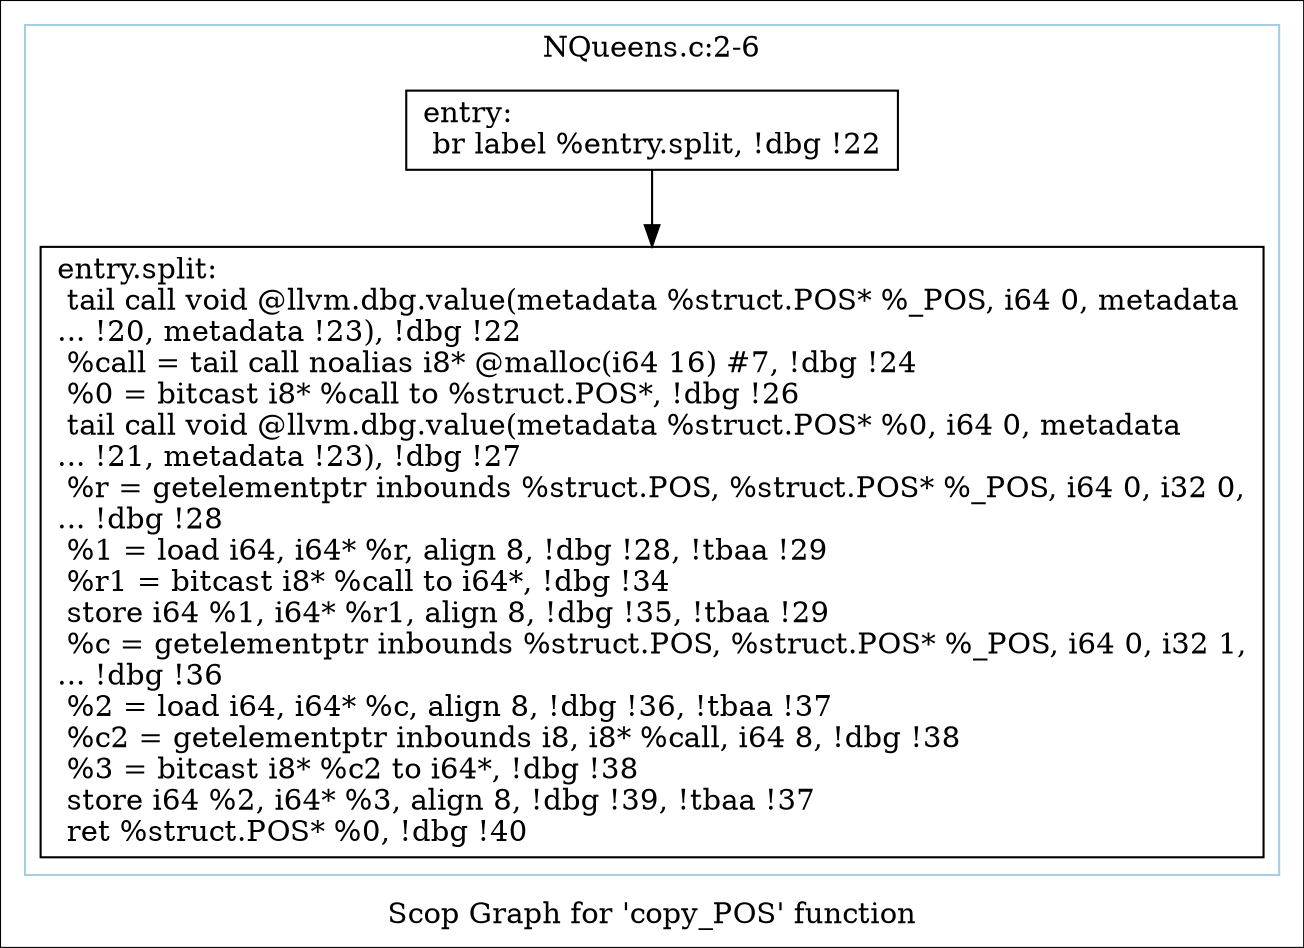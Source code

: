 digraph "Scop Graph for 'copy_POS' function" {
	label="Scop Graph for 'copy_POS' function";

	Node0xa68ffb0 [shape=record,label="{entry:\l  br label %entry.split, !dbg !22\l}"];
	Node0xa68ffb0 -> Node0xa6538c0;
	Node0xa6538c0 [shape=record,label="{entry.split:                                      \l  tail call void @llvm.dbg.value(metadata %struct.POS* %_POS, i64 0, metadata\l... !20, metadata !23), !dbg !22\l  %call = tail call noalias i8* @malloc(i64 16) #7, !dbg !24\l  %0 = bitcast i8* %call to %struct.POS*, !dbg !26\l  tail call void @llvm.dbg.value(metadata %struct.POS* %0, i64 0, metadata\l... !21, metadata !23), !dbg !27\l  %r = getelementptr inbounds %struct.POS, %struct.POS* %_POS, i64 0, i32 0,\l... !dbg !28\l  %1 = load i64, i64* %r, align 8, !dbg !28, !tbaa !29\l  %r1 = bitcast i8* %call to i64*, !dbg !34\l  store i64 %1, i64* %r1, align 8, !dbg !35, !tbaa !29\l  %c = getelementptr inbounds %struct.POS, %struct.POS* %_POS, i64 0, i32 1,\l... !dbg !36\l  %2 = load i64, i64* %c, align 8, !dbg !36, !tbaa !37\l  %c2 = getelementptr inbounds i8, i8* %call, i64 8, !dbg !38\l  %3 = bitcast i8* %c2 to i64*, !dbg !38\l  store i64 %2, i64* %3, align 8, !dbg !39, !tbaa !37\l  ret %struct.POS* %0, !dbg !40\l}"];
	colorscheme = "paired12"
        subgraph cluster_0xa6531f0 {
          label = "NQueens.c:2-6
";
          style = solid;
          color = 1
          Node0xa68ffb0;
          Node0xa6538c0;
        }
}
